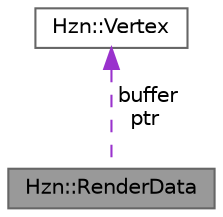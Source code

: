 digraph "Hzn::RenderData"
{
 // LATEX_PDF_SIZE
  bgcolor="transparent";
  edge [fontname=Helvetica,fontsize=10,labelfontname=Helvetica,labelfontsize=10];
  node [fontname=Helvetica,fontsize=10,shape=box,height=0.2,width=0.4];
  Node1 [label="Hzn::RenderData",height=0.2,width=0.4,color="gray40", fillcolor="grey60", style="filled", fontcolor="black",tooltip=" "];
  Node2 -> Node1 [dir="back",color="darkorchid3",style="dashed",label=" buffer\nptr" ];
  Node2 [label="Hzn::Vertex",height=0.2,width=0.4,color="gray40", fillcolor="white", style="filled",URL="$struct_hzn_1_1_vertex.html",tooltip=" "];
}
